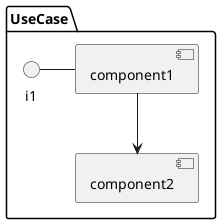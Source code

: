 @startuml

package "UseCase" {
component component1
component component2
interface i1

}
i1 - component1
component1 --> component2
@enduml
